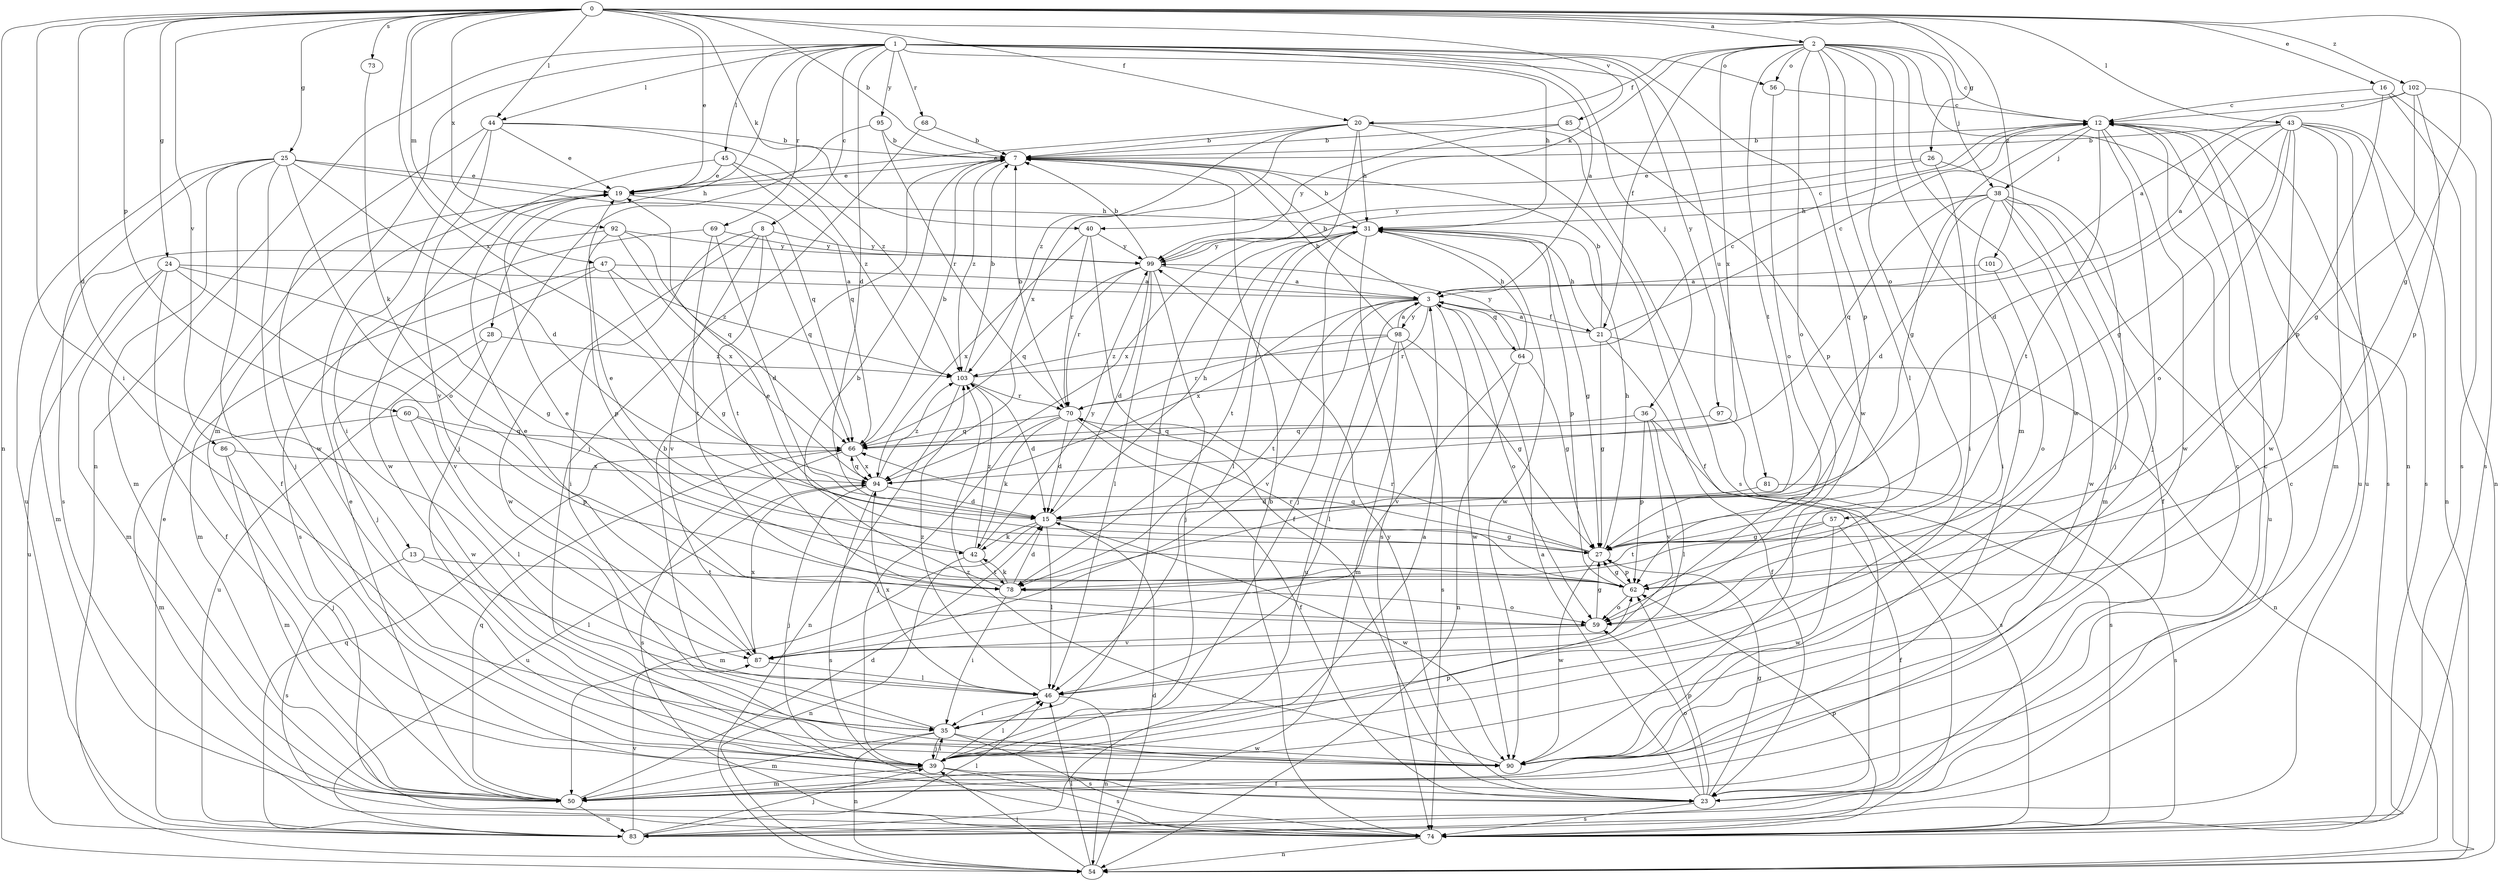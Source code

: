 strict digraph  {
0;
1;
2;
3;
7;
8;
12;
13;
15;
16;
19;
20;
21;
23;
24;
25;
26;
27;
28;
31;
35;
36;
38;
39;
40;
42;
43;
44;
45;
46;
47;
50;
54;
56;
57;
59;
60;
62;
64;
66;
68;
69;
70;
73;
74;
78;
81;
83;
85;
86;
87;
90;
92;
94;
95;
97;
98;
99;
101;
102;
103;
0 -> 2  [label=a];
0 -> 7  [label=b];
0 -> 13  [label=d];
0 -> 16  [label=e];
0 -> 19  [label=e];
0 -> 20  [label=f];
0 -> 24  [label=g];
0 -> 25  [label=g];
0 -> 26  [label=g];
0 -> 27  [label=g];
0 -> 35  [label=i];
0 -> 40  [label=k];
0 -> 43  [label=l];
0 -> 44  [label=l];
0 -> 47  [label=m];
0 -> 54  [label=n];
0 -> 60  [label=p];
0 -> 73  [label=s];
0 -> 85  [label=v];
0 -> 86  [label=v];
0 -> 92  [label=x];
0 -> 94  [label=x];
0 -> 101  [label=z];
0 -> 102  [label=z];
1 -> 3  [label=a];
1 -> 8  [label=c];
1 -> 15  [label=d];
1 -> 28  [label=h];
1 -> 31  [label=h];
1 -> 36  [label=j];
1 -> 44  [label=l];
1 -> 45  [label=l];
1 -> 50  [label=m];
1 -> 54  [label=n];
1 -> 56  [label=o];
1 -> 68  [label=r];
1 -> 69  [label=r];
1 -> 81  [label=u];
1 -> 90  [label=w];
1 -> 95  [label=y];
1 -> 97  [label=y];
2 -> 12  [label=c];
2 -> 20  [label=f];
2 -> 21  [label=f];
2 -> 38  [label=j];
2 -> 40  [label=k];
2 -> 46  [label=l];
2 -> 50  [label=m];
2 -> 54  [label=n];
2 -> 56  [label=o];
2 -> 57  [label=o];
2 -> 59  [label=o];
2 -> 62  [label=p];
2 -> 78  [label=t];
2 -> 90  [label=w];
2 -> 94  [label=x];
3 -> 7  [label=b];
3 -> 21  [label=f];
3 -> 59  [label=o];
3 -> 64  [label=q];
3 -> 70  [label=r];
3 -> 78  [label=t];
3 -> 83  [label=u];
3 -> 87  [label=v];
3 -> 90  [label=w];
3 -> 94  [label=x];
3 -> 98  [label=y];
7 -> 19  [label=e];
7 -> 103  [label=z];
8 -> 35  [label=i];
8 -> 66  [label=q];
8 -> 78  [label=t];
8 -> 87  [label=v];
8 -> 90  [label=w];
8 -> 99  [label=y];
12 -> 7  [label=b];
12 -> 27  [label=g];
12 -> 38  [label=j];
12 -> 39  [label=j];
12 -> 74  [label=s];
12 -> 78  [label=t];
12 -> 83  [label=u];
12 -> 90  [label=w];
13 -> 46  [label=l];
13 -> 74  [label=s];
13 -> 78  [label=t];
15 -> 27  [label=g];
15 -> 31  [label=h];
15 -> 42  [label=k];
15 -> 46  [label=l];
15 -> 50  [label=m];
15 -> 90  [label=w];
16 -> 12  [label=c];
16 -> 54  [label=n];
16 -> 62  [label=p];
16 -> 74  [label=s];
19 -> 31  [label=h];
20 -> 7  [label=b];
20 -> 19  [label=e];
20 -> 23  [label=f];
20 -> 31  [label=h];
20 -> 35  [label=i];
20 -> 74  [label=s];
20 -> 94  [label=x];
20 -> 103  [label=z];
21 -> 3  [label=a];
21 -> 7  [label=b];
21 -> 12  [label=c];
21 -> 23  [label=f];
21 -> 27  [label=g];
21 -> 31  [label=h];
21 -> 54  [label=n];
23 -> 3  [label=a];
23 -> 12  [label=c];
23 -> 27  [label=g];
23 -> 59  [label=o];
23 -> 62  [label=p];
23 -> 74  [label=s];
23 -> 99  [label=y];
24 -> 3  [label=a];
24 -> 23  [label=f];
24 -> 27  [label=g];
24 -> 50  [label=m];
24 -> 83  [label=u];
24 -> 87  [label=v];
25 -> 15  [label=d];
25 -> 19  [label=e];
25 -> 23  [label=f];
25 -> 39  [label=j];
25 -> 50  [label=m];
25 -> 59  [label=o];
25 -> 66  [label=q];
25 -> 74  [label=s];
25 -> 83  [label=u];
26 -> 19  [label=e];
26 -> 35  [label=i];
26 -> 39  [label=j];
26 -> 99  [label=y];
27 -> 31  [label=h];
27 -> 62  [label=p];
27 -> 66  [label=q];
27 -> 70  [label=r];
27 -> 90  [label=w];
28 -> 83  [label=u];
28 -> 90  [label=w];
28 -> 103  [label=z];
31 -> 7  [label=b];
31 -> 27  [label=g];
31 -> 39  [label=j];
31 -> 46  [label=l];
31 -> 62  [label=p];
31 -> 74  [label=s];
31 -> 78  [label=t];
31 -> 90  [label=w];
31 -> 94  [label=x];
31 -> 99  [label=y];
35 -> 7  [label=b];
35 -> 39  [label=j];
35 -> 50  [label=m];
35 -> 54  [label=n];
35 -> 74  [label=s];
35 -> 90  [label=w];
36 -> 46  [label=l];
36 -> 62  [label=p];
36 -> 66  [label=q];
36 -> 74  [label=s];
36 -> 87  [label=v];
38 -> 15  [label=d];
38 -> 23  [label=f];
38 -> 31  [label=h];
38 -> 35  [label=i];
38 -> 50  [label=m];
38 -> 66  [label=q];
38 -> 83  [label=u];
38 -> 90  [label=w];
39 -> 3  [label=a];
39 -> 23  [label=f];
39 -> 35  [label=i];
39 -> 46  [label=l];
39 -> 50  [label=m];
39 -> 62  [label=p];
39 -> 74  [label=s];
40 -> 23  [label=f];
40 -> 70  [label=r];
40 -> 94  [label=x];
40 -> 99  [label=y];
42 -> 19  [label=e];
42 -> 54  [label=n];
42 -> 78  [label=t];
42 -> 99  [label=y];
42 -> 103  [label=z];
43 -> 3  [label=a];
43 -> 7  [label=b];
43 -> 15  [label=d];
43 -> 27  [label=g];
43 -> 50  [label=m];
43 -> 54  [label=n];
43 -> 59  [label=o];
43 -> 74  [label=s];
43 -> 83  [label=u];
43 -> 90  [label=w];
44 -> 7  [label=b];
44 -> 19  [label=e];
44 -> 35  [label=i];
44 -> 87  [label=v];
44 -> 90  [label=w];
44 -> 103  [label=z];
45 -> 19  [label=e];
45 -> 66  [label=q];
45 -> 90  [label=w];
45 -> 103  [label=z];
46 -> 35  [label=i];
46 -> 54  [label=n];
46 -> 94  [label=x];
46 -> 103  [label=z];
47 -> 3  [label=a];
47 -> 27  [label=g];
47 -> 39  [label=j];
47 -> 50  [label=m];
47 -> 103  [label=z];
50 -> 12  [label=c];
50 -> 15  [label=d];
50 -> 19  [label=e];
50 -> 66  [label=q];
50 -> 83  [label=u];
54 -> 15  [label=d];
54 -> 39  [label=j];
54 -> 46  [label=l];
56 -> 12  [label=c];
56 -> 59  [label=o];
57 -> 23  [label=f];
57 -> 27  [label=g];
57 -> 78  [label=t];
57 -> 90  [label=w];
59 -> 19  [label=e];
59 -> 27  [label=g];
59 -> 87  [label=v];
60 -> 46  [label=l];
60 -> 50  [label=m];
60 -> 62  [label=p];
60 -> 66  [label=q];
62 -> 19  [label=e];
62 -> 27  [label=g];
62 -> 59  [label=o];
62 -> 70  [label=r];
64 -> 27  [label=g];
64 -> 31  [label=h];
64 -> 54  [label=n];
64 -> 87  [label=v];
64 -> 99  [label=y];
66 -> 7  [label=b];
66 -> 74  [label=s];
66 -> 94  [label=x];
68 -> 7  [label=b];
68 -> 39  [label=j];
69 -> 15  [label=d];
69 -> 74  [label=s];
69 -> 78  [label=t];
69 -> 99  [label=y];
70 -> 7  [label=b];
70 -> 15  [label=d];
70 -> 23  [label=f];
70 -> 39  [label=j];
70 -> 42  [label=k];
70 -> 66  [label=q];
73 -> 42  [label=k];
74 -> 7  [label=b];
74 -> 54  [label=n];
74 -> 62  [label=p];
78 -> 7  [label=b];
78 -> 15  [label=d];
78 -> 35  [label=i];
78 -> 42  [label=k];
78 -> 59  [label=o];
81 -> 15  [label=d];
81 -> 74  [label=s];
83 -> 12  [label=c];
83 -> 19  [label=e];
83 -> 39  [label=j];
83 -> 46  [label=l];
83 -> 66  [label=q];
83 -> 87  [label=v];
85 -> 7  [label=b];
85 -> 62  [label=p];
85 -> 99  [label=y];
86 -> 39  [label=j];
86 -> 50  [label=m];
86 -> 94  [label=x];
87 -> 19  [label=e];
87 -> 46  [label=l];
87 -> 94  [label=x];
90 -> 103  [label=z];
92 -> 50  [label=m];
92 -> 62  [label=p];
92 -> 66  [label=q];
92 -> 94  [label=x];
92 -> 99  [label=y];
94 -> 15  [label=d];
94 -> 39  [label=j];
94 -> 66  [label=q];
94 -> 74  [label=s];
94 -> 83  [label=u];
94 -> 103  [label=z];
95 -> 7  [label=b];
95 -> 39  [label=j];
95 -> 70  [label=r];
97 -> 66  [label=q];
97 -> 74  [label=s];
98 -> 3  [label=a];
98 -> 7  [label=b];
98 -> 27  [label=g];
98 -> 46  [label=l];
98 -> 50  [label=m];
98 -> 70  [label=r];
98 -> 74  [label=s];
98 -> 103  [label=z];
99 -> 3  [label=a];
99 -> 7  [label=b];
99 -> 12  [label=c];
99 -> 15  [label=d];
99 -> 39  [label=j];
99 -> 46  [label=l];
99 -> 66  [label=q];
99 -> 70  [label=r];
101 -> 3  [label=a];
101 -> 59  [label=o];
102 -> 3  [label=a];
102 -> 12  [label=c];
102 -> 27  [label=g];
102 -> 62  [label=p];
102 -> 74  [label=s];
103 -> 7  [label=b];
103 -> 12  [label=c];
103 -> 15  [label=d];
103 -> 54  [label=n];
103 -> 70  [label=r];
}
